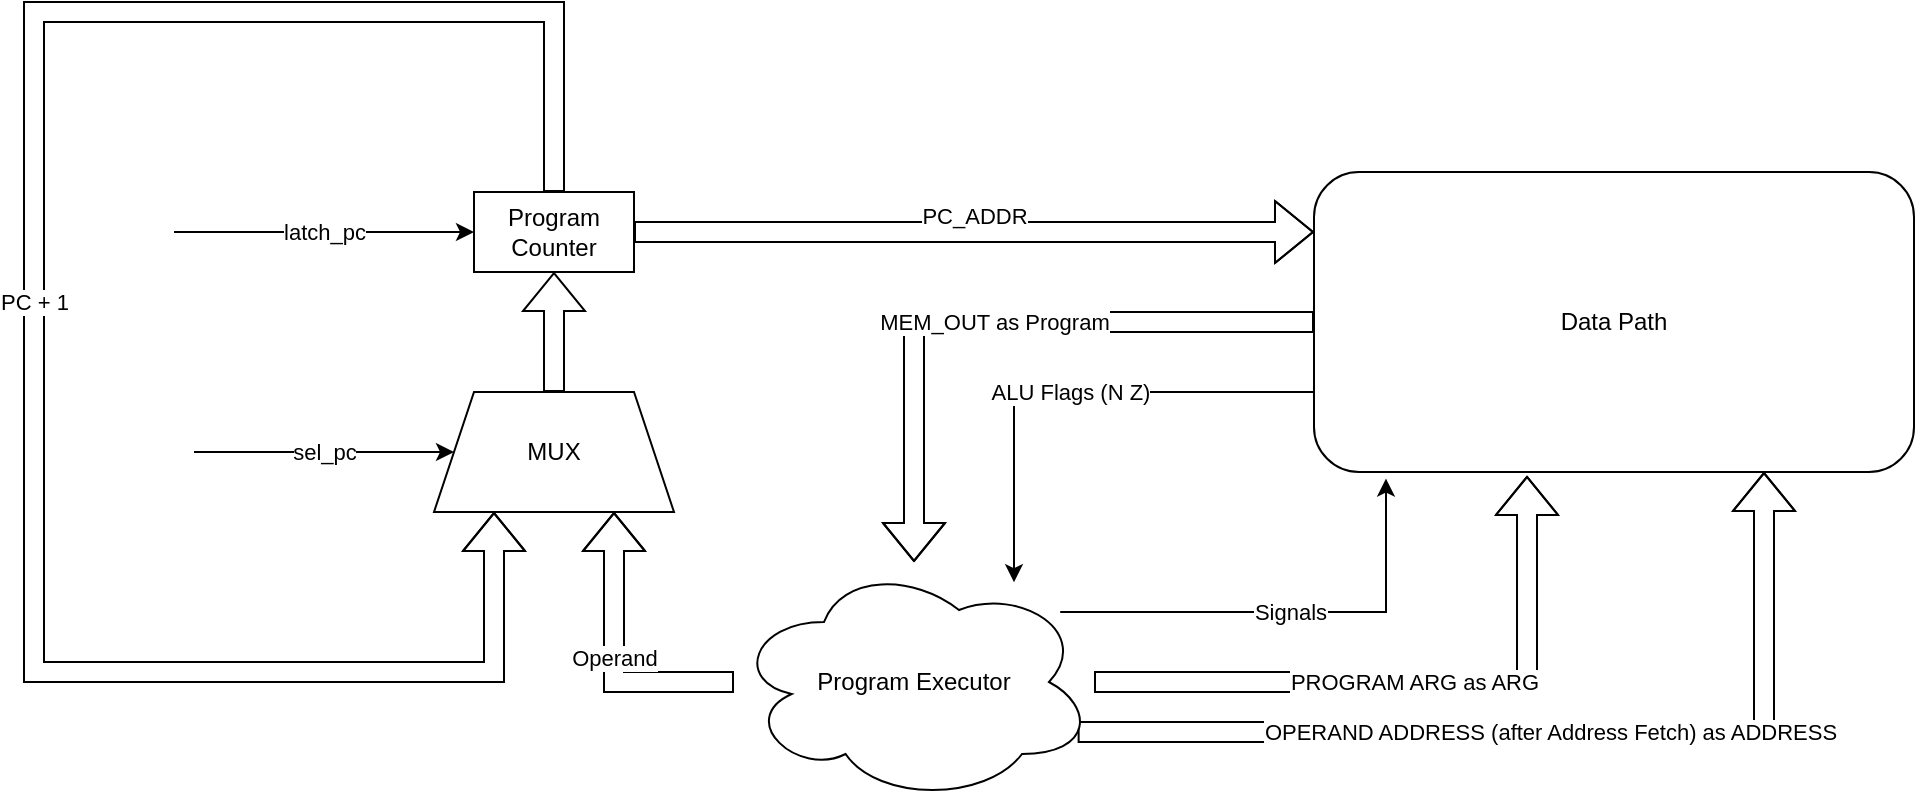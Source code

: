 <mxfile version="24.4.8" type="device">
  <diagram id="v-JDOOZyUSPcI_IkAvMy" name="Страница — 1">
    <mxGraphModel dx="893" dy="518" grid="1" gridSize="10" guides="1" tooltips="1" connect="1" arrows="1" fold="1" page="1" pageScale="1" pageWidth="827" pageHeight="1169" math="0" shadow="0">
      <root>
        <mxCell id="0" />
        <mxCell id="1" parent="0" />
        <mxCell id="FJJfB8WgnBZrv7iy5En1-2" value="PC_ADDR" style="edgeStyle=orthogonalEdgeStyle;rounded=0;orthogonalLoop=1;jettySize=auto;html=1;shape=flexArrow;verticalAlign=bottom;" parent="1" source="FJJfB8WgnBZrv7iy5En1-1" edge="1">
          <mxGeometry relative="1" as="geometry">
            <mxPoint x="760" y="300" as="targetPoint" />
          </mxGeometry>
        </mxCell>
        <mxCell id="l8fY_HSaeyg_I-ThemF9-8" value="PC + 1" style="edgeStyle=orthogonalEdgeStyle;rounded=0;orthogonalLoop=1;jettySize=auto;html=1;shape=flexArrow;entryX=0.25;entryY=1;entryDx=0;entryDy=0;" parent="1" source="FJJfB8WgnBZrv7iy5En1-1" target="l8fY_HSaeyg_I-ThemF9-6" edge="1">
          <mxGeometry relative="1" as="geometry">
            <mxPoint x="370" y="180" as="targetPoint" />
            <Array as="points">
              <mxPoint x="380" y="190" />
              <mxPoint x="120" y="190" />
              <mxPoint x="120" y="520" />
              <mxPoint x="350" y="520" />
            </Array>
          </mxGeometry>
        </mxCell>
        <mxCell id="FJJfB8WgnBZrv7iy5En1-1" value="Program Counter" style="rounded=0;whiteSpace=wrap;html=1;" parent="1" vertex="1">
          <mxGeometry x="340" y="280" width="80" height="40" as="geometry" />
        </mxCell>
        <mxCell id="l8fY_HSaeyg_I-ThemF9-2" value="MEM_OUT as Program" style="edgeStyle=orthogonalEdgeStyle;rounded=0;orthogonalLoop=1;jettySize=auto;html=1;shape=flexArrow;" parent="1" source="FJJfB8WgnBZrv7iy5En1-3" target="l8fY_HSaeyg_I-ThemF9-1" edge="1">
          <mxGeometry relative="1" as="geometry" />
        </mxCell>
        <mxCell id="2pBVzTrBkefimx51iDCW-1" value="ALU Flags (N Z)" style="edgeStyle=orthogonalEdgeStyle;rounded=0;orthogonalLoop=1;jettySize=auto;html=1;" parent="1" source="FJJfB8WgnBZrv7iy5En1-3" target="l8fY_HSaeyg_I-ThemF9-1" edge="1">
          <mxGeometry relative="1" as="geometry">
            <Array as="points">
              <mxPoint x="610" y="380" />
            </Array>
          </mxGeometry>
        </mxCell>
        <mxCell id="FJJfB8WgnBZrv7iy5En1-3" value="Data Path" style="rounded=1;whiteSpace=wrap;html=1;" parent="1" vertex="1">
          <mxGeometry x="760" y="270" width="300" height="150" as="geometry" />
        </mxCell>
        <mxCell id="FJJfB8WgnBZrv7iy5En1-20" value="latch_pc" style="endArrow=classic;html=1;rounded=0;entryX=0;entryY=0.5;entryDx=0;entryDy=0;" parent="1" target="FJJfB8WgnBZrv7iy5En1-1" edge="1">
          <mxGeometry width="50" height="50" relative="1" as="geometry">
            <mxPoint x="190" y="300" as="sourcePoint" />
            <mxPoint x="230" y="310" as="targetPoint" />
          </mxGeometry>
        </mxCell>
        <mxCell id="l8fY_HSaeyg_I-ThemF9-5" value="Signals" style="edgeStyle=orthogonalEdgeStyle;rounded=0;orthogonalLoop=1;jettySize=auto;html=1;entryX=0.12;entryY=1.022;entryDx=0;entryDy=0;entryPerimeter=0;" parent="1" source="l8fY_HSaeyg_I-ThemF9-1" target="FJJfB8WgnBZrv7iy5En1-3" edge="1">
          <mxGeometry relative="1" as="geometry">
            <Array as="points">
              <mxPoint x="796" y="490" />
            </Array>
          </mxGeometry>
        </mxCell>
        <mxCell id="l8fY_HSaeyg_I-ThemF9-9" value="Operand" style="edgeStyle=orthogonalEdgeStyle;rounded=0;orthogonalLoop=1;jettySize=auto;html=1;entryX=0.75;entryY=1;entryDx=0;entryDy=0;shape=flexArrow;" parent="1" source="l8fY_HSaeyg_I-ThemF9-1" target="l8fY_HSaeyg_I-ThemF9-6" edge="1">
          <mxGeometry relative="1" as="geometry" />
        </mxCell>
        <mxCell id="_M4kIuiefyNLeUh48SrU-3" value="OPERAND ADDRESS (after Address Fetch) as ADDRESS" style="edgeStyle=orthogonalEdgeStyle;rounded=0;orthogonalLoop=1;jettySize=auto;html=1;entryX=0.75;entryY=1;entryDx=0;entryDy=0;shape=flexArrow;" edge="1" parent="1" source="l8fY_HSaeyg_I-ThemF9-1" target="FJJfB8WgnBZrv7iy5En1-3">
          <mxGeometry relative="1" as="geometry">
            <Array as="points">
              <mxPoint x="985" y="550" />
            </Array>
          </mxGeometry>
        </mxCell>
        <mxCell id="l8fY_HSaeyg_I-ThemF9-1" value="Program Executor" style="ellipse;shape=cloud;whiteSpace=wrap;html=1;" parent="1" vertex="1">
          <mxGeometry x="470" y="465" width="180" height="120" as="geometry" />
        </mxCell>
        <mxCell id="l8fY_HSaeyg_I-ThemF9-7" style="edgeStyle=orthogonalEdgeStyle;rounded=0;orthogonalLoop=1;jettySize=auto;html=1;shape=flexArrow;" parent="1" source="l8fY_HSaeyg_I-ThemF9-6" target="FJJfB8WgnBZrv7iy5En1-1" edge="1">
          <mxGeometry relative="1" as="geometry" />
        </mxCell>
        <mxCell id="l8fY_HSaeyg_I-ThemF9-6" value="MUX" style="shape=trapezoid;perimeter=trapezoidPerimeter;whiteSpace=wrap;html=1;fixedSize=1;" parent="1" vertex="1">
          <mxGeometry x="320" y="380" width="120" height="60" as="geometry" />
        </mxCell>
        <mxCell id="l8fY_HSaeyg_I-ThemF9-11" value="sel_pc" style="endArrow=classic;html=1;rounded=0;entryX=0;entryY=0.5;entryDx=0;entryDy=0;" parent="1" target="l8fY_HSaeyg_I-ThemF9-6" edge="1">
          <mxGeometry width="50" height="50" relative="1" as="geometry">
            <mxPoint x="200" y="410" as="sourcePoint" />
            <mxPoint x="250" y="400" as="targetPoint" />
          </mxGeometry>
        </mxCell>
        <mxCell id="_M4kIuiefyNLeUh48SrU-2" value="PROGRAM ARG as ARG" style="edgeStyle=orthogonalEdgeStyle;rounded=0;orthogonalLoop=1;jettySize=auto;html=1;entryX=0.355;entryY=1.013;entryDx=0;entryDy=0;entryPerimeter=0;shape=flexArrow;" edge="1" parent="1" source="l8fY_HSaeyg_I-ThemF9-1" target="FJJfB8WgnBZrv7iy5En1-3">
          <mxGeometry relative="1" as="geometry" />
        </mxCell>
      </root>
    </mxGraphModel>
  </diagram>
</mxfile>
